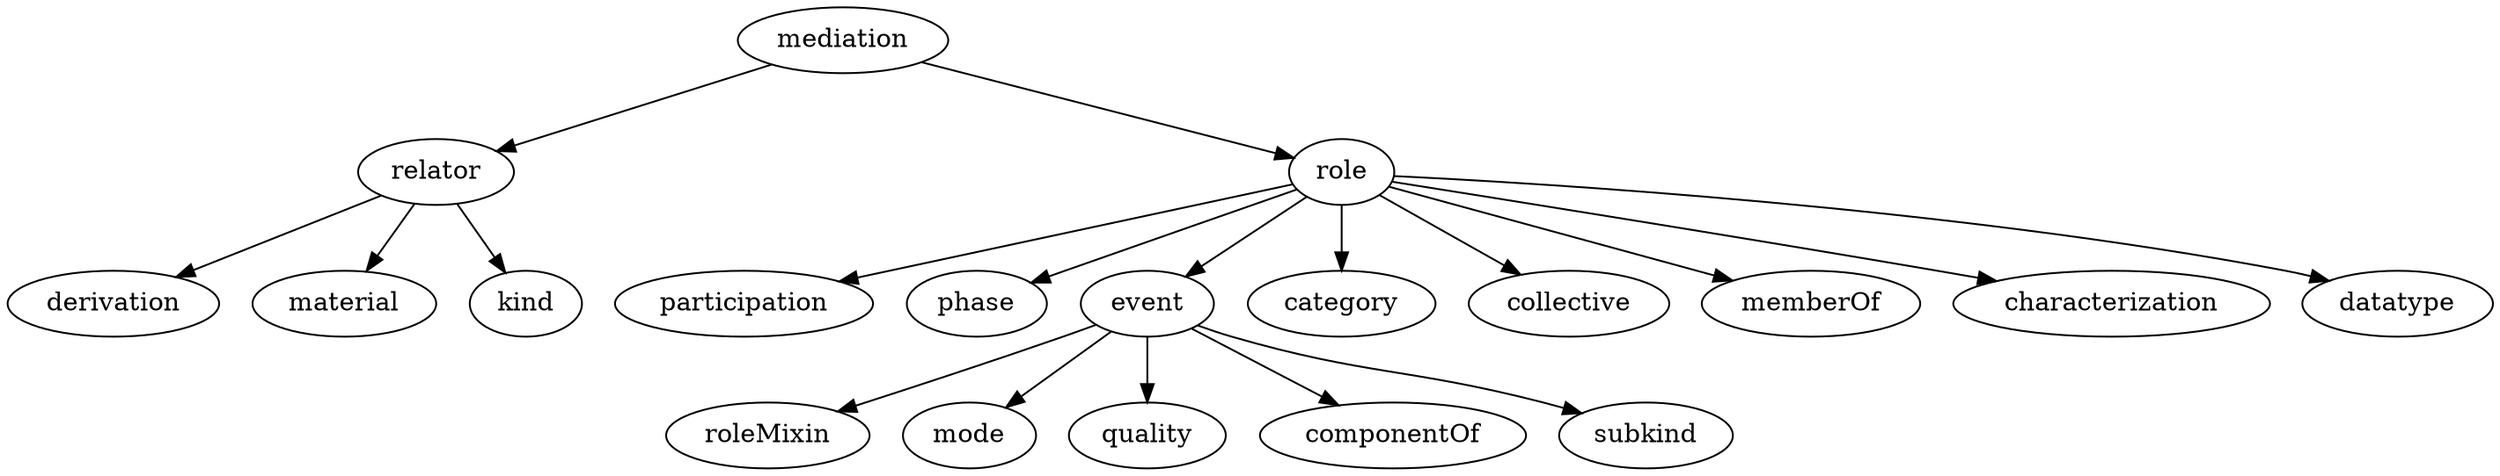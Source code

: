 strict digraph  {
mediation;
relator;
role;
derivation;
material;
kind;
participation;
phase;
event;
category;
collective;
memberOf;
characterization;
datatype;
roleMixin;
mode;
quality;
componentOf;
subkind;
mediation -> relator;
mediation -> role;
relator -> derivation;
relator -> material;
relator -> kind;
role -> participation;
role -> phase;
role -> event;
role -> category;
role -> collective;
role -> memberOf;
role -> characterization;
role -> datatype;
event -> roleMixin;
event -> mode;
event -> quality;
event -> componentOf;
event -> subkind;
}
